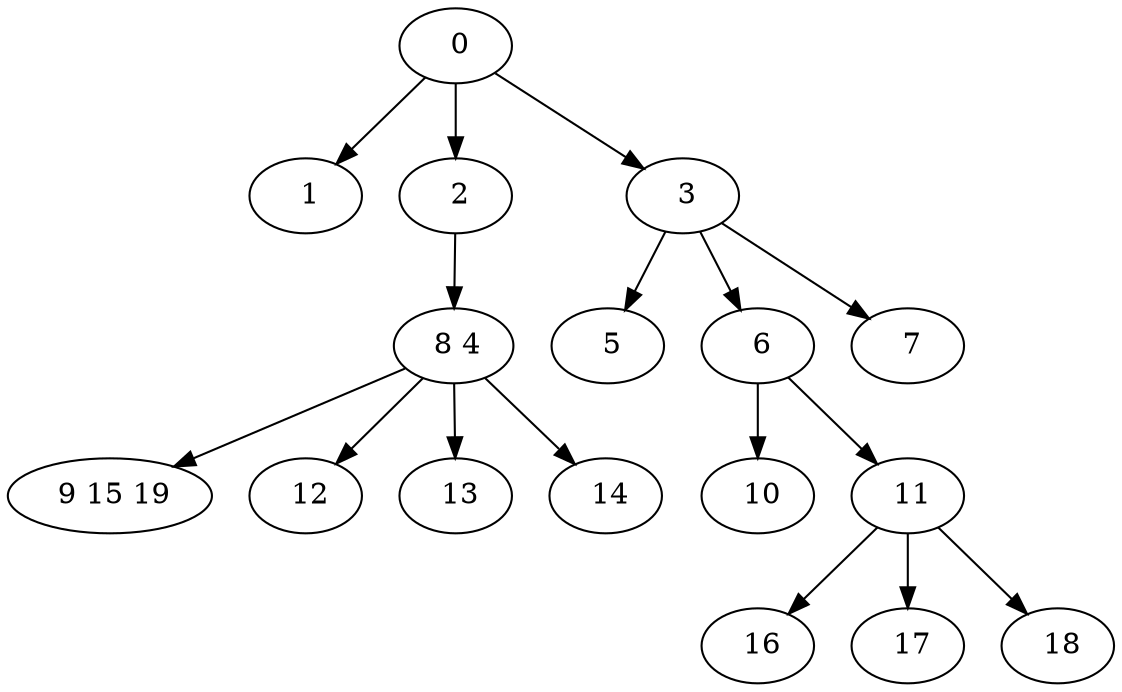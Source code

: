 digraph mytree {
" 0" -> " 1";
" 0" -> " 2";
" 0" -> " 3";
" 1";
" 2" -> " 8 4";
" 3" -> " 5";
" 3" -> " 6";
" 3" -> " 7";
" 8 4" -> " 9 15 19";
" 8 4" -> " 12";
" 8 4" -> " 13";
" 8 4" -> " 14";
" 5";
" 6" -> " 10";
" 6" -> " 11";
" 7";
" 10";
" 11" -> " 16";
" 11" -> " 17";
" 11" -> " 18";
" 16";
" 17";
" 18";
" 9 15 19";
" 12";
" 13";
" 14";
}
